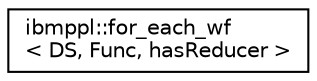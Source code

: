digraph "Graphical Class Hierarchy"
{
  edge [fontname="Helvetica",fontsize="10",labelfontname="Helvetica",labelfontsize="10"];
  node [fontname="Helvetica",fontsize="10",shape=record];
  rankdir="LR";
  Node1 [label="ibmppl::for_each_wf\l\< DS, Func, hasReducer \>",height=0.2,width=0.4,color="black", fillcolor="white", style="filled",URL="$classibmppl_1_1for__each__wf.html",tooltip="Work function class. "];
}
